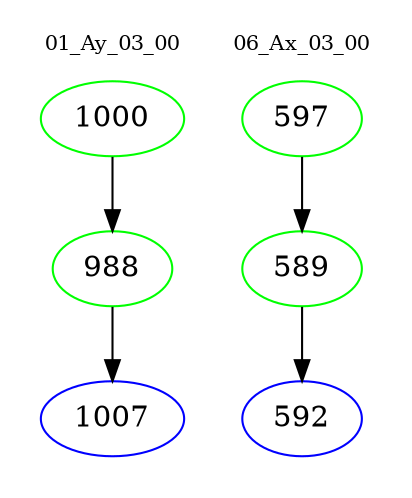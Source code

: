 digraph{
subgraph cluster_0 {
color = white
label = "01_Ay_03_00";
fontsize=10;
T0_1000 [label="1000", color="green"]
T0_1000 -> T0_988 [color="black"]
T0_988 [label="988", color="green"]
T0_988 -> T0_1007 [color="black"]
T0_1007 [label="1007", color="blue"]
}
subgraph cluster_1 {
color = white
label = "06_Ax_03_00";
fontsize=10;
T1_597 [label="597", color="green"]
T1_597 -> T1_589 [color="black"]
T1_589 [label="589", color="green"]
T1_589 -> T1_592 [color="black"]
T1_592 [label="592", color="blue"]
}
}
